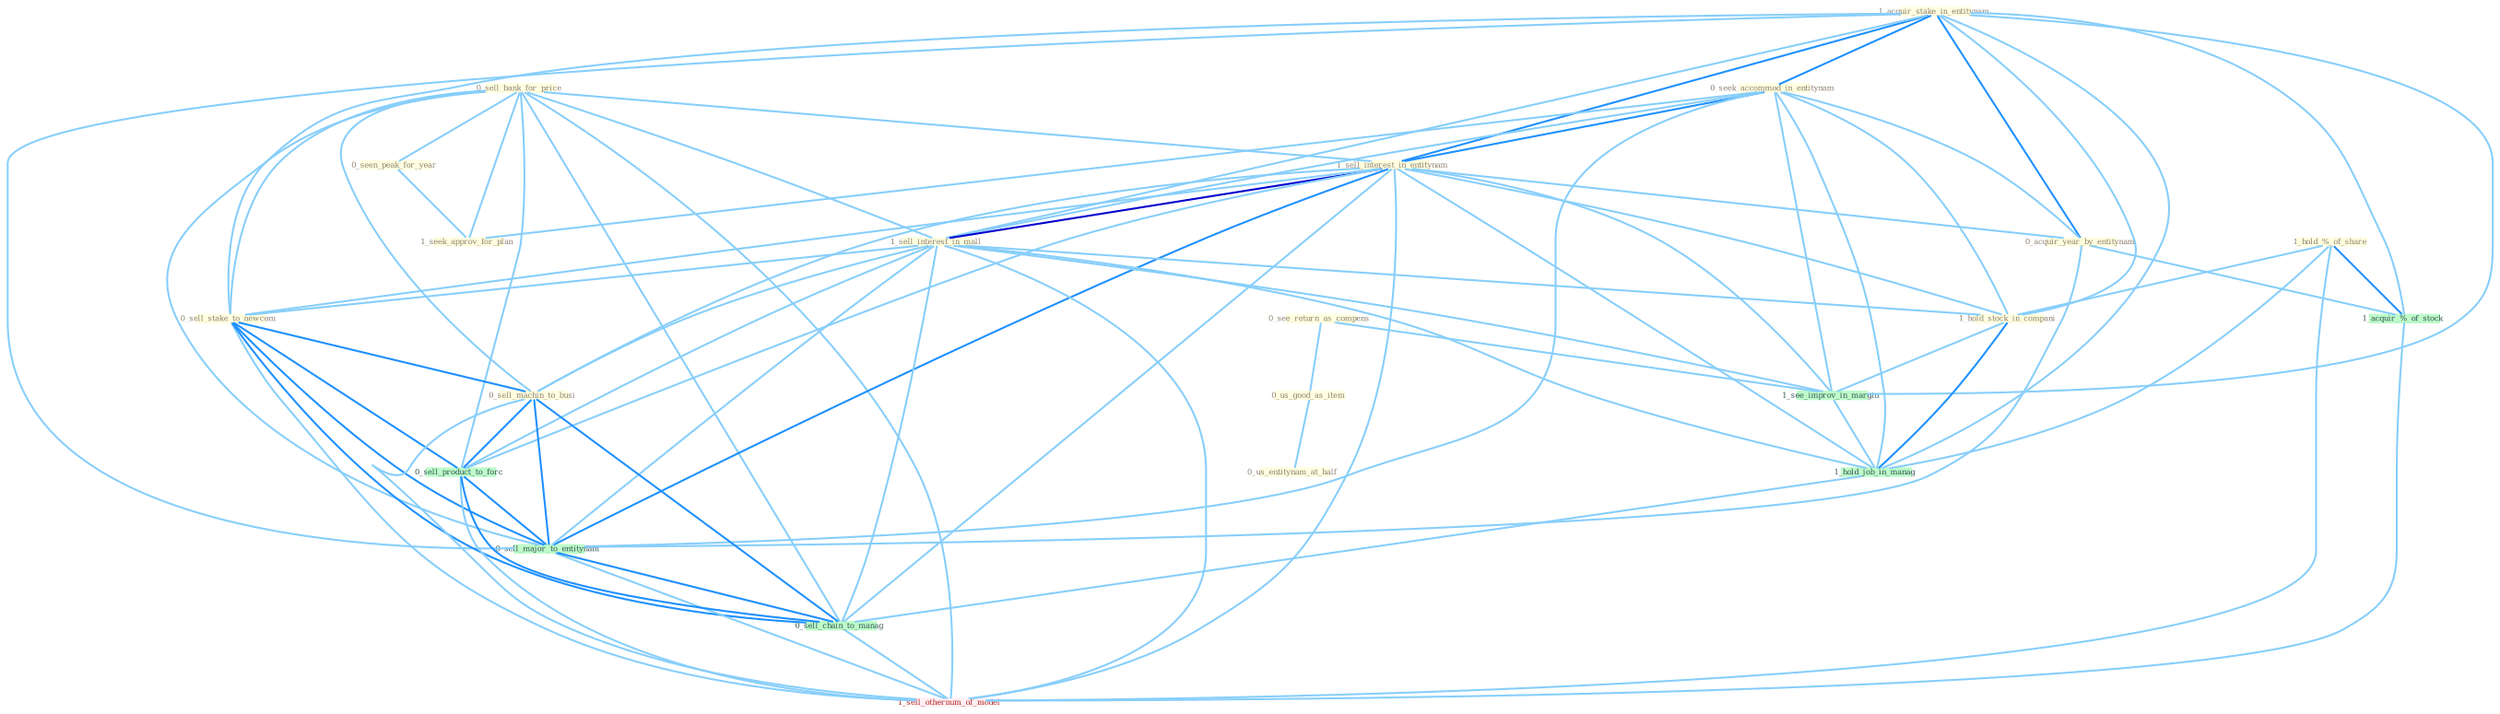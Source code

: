 Graph G{ 
    node
    [shape=polygon,style=filled,width=.5,height=.06,color="#BDFCC9",fixedsize=true,fontsize=4,
    fontcolor="#2f4f4f"];
    {node
    [color="#ffffe0", fontcolor="#8b7d6b"] "0_see_return_as_compens " "1_acquir_stake_in_entitynam " "1_hold_%_of_share " "0_sell_bank_for_price " "0_seek_accommod_in_entitynam " "0_seen_peak_for_year " "1_sell_interest_in_entitynam " "1_seek_approv_for_plan " "1_sell_interest_in_mall " "0_us_good_as_item " "0_us_entitynam_at_half " "0_sell_stake_to_newcom " "0_acquir_year_by_entitynam " "1_hold_stock_in_compani " "0_sell_machin_to_busi "}
{node [color="#fff0f5", fontcolor="#b22222"] "1_sell_othernum_of_model "}
edge [color="#B0E2FF"];

	"0_see_return_as_compens " -- "0_us_good_as_item " [w="1", color="#87cefa" ];
	"0_see_return_as_compens " -- "1_see_improv_in_margin " [w="1", color="#87cefa" ];
	"1_acquir_stake_in_entitynam " -- "0_seek_accommod_in_entitynam " [w="2", color="#1e90ff" , len=0.8];
	"1_acquir_stake_in_entitynam " -- "1_sell_interest_in_entitynam " [w="2", color="#1e90ff" , len=0.8];
	"1_acquir_stake_in_entitynam " -- "1_sell_interest_in_mall " [w="1", color="#87cefa" ];
	"1_acquir_stake_in_entitynam " -- "0_sell_stake_to_newcom " [w="1", color="#87cefa" ];
	"1_acquir_stake_in_entitynam " -- "0_acquir_year_by_entitynam " [w="2", color="#1e90ff" , len=0.8];
	"1_acquir_stake_in_entitynam " -- "1_hold_stock_in_compani " [w="1", color="#87cefa" ];
	"1_acquir_stake_in_entitynam " -- "1_see_improv_in_margin " [w="1", color="#87cefa" ];
	"1_acquir_stake_in_entitynam " -- "1_acquir_%_of_stock " [w="1", color="#87cefa" ];
	"1_acquir_stake_in_entitynam " -- "1_hold_job_in_manag " [w="1", color="#87cefa" ];
	"1_acquir_stake_in_entitynam " -- "0_sell_major_to_entitynam " [w="1", color="#87cefa" ];
	"1_hold_%_of_share " -- "1_hold_stock_in_compani " [w="1", color="#87cefa" ];
	"1_hold_%_of_share " -- "1_acquir_%_of_stock " [w="2", color="#1e90ff" , len=0.8];
	"1_hold_%_of_share " -- "1_hold_job_in_manag " [w="1", color="#87cefa" ];
	"1_hold_%_of_share " -- "1_sell_othernum_of_model " [w="1", color="#87cefa" ];
	"0_sell_bank_for_price " -- "0_seen_peak_for_year " [w="1", color="#87cefa" ];
	"0_sell_bank_for_price " -- "1_sell_interest_in_entitynam " [w="1", color="#87cefa" ];
	"0_sell_bank_for_price " -- "1_seek_approv_for_plan " [w="1", color="#87cefa" ];
	"0_sell_bank_for_price " -- "1_sell_interest_in_mall " [w="1", color="#87cefa" ];
	"0_sell_bank_for_price " -- "0_sell_stake_to_newcom " [w="1", color="#87cefa" ];
	"0_sell_bank_for_price " -- "0_sell_machin_to_busi " [w="1", color="#87cefa" ];
	"0_sell_bank_for_price " -- "0_sell_product_to_forc " [w="1", color="#87cefa" ];
	"0_sell_bank_for_price " -- "0_sell_major_to_entitynam " [w="1", color="#87cefa" ];
	"0_sell_bank_for_price " -- "0_sell_chain_to_manag " [w="1", color="#87cefa" ];
	"0_sell_bank_for_price " -- "1_sell_othernum_of_model " [w="1", color="#87cefa" ];
	"0_seek_accommod_in_entitynam " -- "1_sell_interest_in_entitynam " [w="2", color="#1e90ff" , len=0.8];
	"0_seek_accommod_in_entitynam " -- "1_seek_approv_for_plan " [w="1", color="#87cefa" ];
	"0_seek_accommod_in_entitynam " -- "1_sell_interest_in_mall " [w="1", color="#87cefa" ];
	"0_seek_accommod_in_entitynam " -- "0_acquir_year_by_entitynam " [w="1", color="#87cefa" ];
	"0_seek_accommod_in_entitynam " -- "1_hold_stock_in_compani " [w="1", color="#87cefa" ];
	"0_seek_accommod_in_entitynam " -- "1_see_improv_in_margin " [w="1", color="#87cefa" ];
	"0_seek_accommod_in_entitynam " -- "1_hold_job_in_manag " [w="1", color="#87cefa" ];
	"0_seek_accommod_in_entitynam " -- "0_sell_major_to_entitynam " [w="1", color="#87cefa" ];
	"0_seen_peak_for_year " -- "1_seek_approv_for_plan " [w="1", color="#87cefa" ];
	"1_sell_interest_in_entitynam " -- "1_sell_interest_in_mall " [w="3", color="#0000cd" , len=0.6];
	"1_sell_interest_in_entitynam " -- "0_sell_stake_to_newcom " [w="1", color="#87cefa" ];
	"1_sell_interest_in_entitynam " -- "0_acquir_year_by_entitynam " [w="1", color="#87cefa" ];
	"1_sell_interest_in_entitynam " -- "1_hold_stock_in_compani " [w="1", color="#87cefa" ];
	"1_sell_interest_in_entitynam " -- "0_sell_machin_to_busi " [w="1", color="#87cefa" ];
	"1_sell_interest_in_entitynam " -- "1_see_improv_in_margin " [w="1", color="#87cefa" ];
	"1_sell_interest_in_entitynam " -- "1_hold_job_in_manag " [w="1", color="#87cefa" ];
	"1_sell_interest_in_entitynam " -- "0_sell_product_to_forc " [w="1", color="#87cefa" ];
	"1_sell_interest_in_entitynam " -- "0_sell_major_to_entitynam " [w="2", color="#1e90ff" , len=0.8];
	"1_sell_interest_in_entitynam " -- "0_sell_chain_to_manag " [w="1", color="#87cefa" ];
	"1_sell_interest_in_entitynam " -- "1_sell_othernum_of_model " [w="1", color="#87cefa" ];
	"1_sell_interest_in_mall " -- "0_sell_stake_to_newcom " [w="1", color="#87cefa" ];
	"1_sell_interest_in_mall " -- "1_hold_stock_in_compani " [w="1", color="#87cefa" ];
	"1_sell_interest_in_mall " -- "0_sell_machin_to_busi " [w="1", color="#87cefa" ];
	"1_sell_interest_in_mall " -- "1_see_improv_in_margin " [w="1", color="#87cefa" ];
	"1_sell_interest_in_mall " -- "1_hold_job_in_manag " [w="1", color="#87cefa" ];
	"1_sell_interest_in_mall " -- "0_sell_product_to_forc " [w="1", color="#87cefa" ];
	"1_sell_interest_in_mall " -- "0_sell_major_to_entitynam " [w="1", color="#87cefa" ];
	"1_sell_interest_in_mall " -- "0_sell_chain_to_manag " [w="1", color="#87cefa" ];
	"1_sell_interest_in_mall " -- "1_sell_othernum_of_model " [w="1", color="#87cefa" ];
	"0_us_good_as_item " -- "0_us_entitynam_at_half " [w="1", color="#87cefa" ];
	"0_sell_stake_to_newcom " -- "0_sell_machin_to_busi " [w="2", color="#1e90ff" , len=0.8];
	"0_sell_stake_to_newcom " -- "0_sell_product_to_forc " [w="2", color="#1e90ff" , len=0.8];
	"0_sell_stake_to_newcom " -- "0_sell_major_to_entitynam " [w="2", color="#1e90ff" , len=0.8];
	"0_sell_stake_to_newcom " -- "0_sell_chain_to_manag " [w="2", color="#1e90ff" , len=0.8];
	"0_sell_stake_to_newcom " -- "1_sell_othernum_of_model " [w="1", color="#87cefa" ];
	"0_acquir_year_by_entitynam " -- "1_acquir_%_of_stock " [w="1", color="#87cefa" ];
	"0_acquir_year_by_entitynam " -- "0_sell_major_to_entitynam " [w="1", color="#87cefa" ];
	"1_hold_stock_in_compani " -- "1_see_improv_in_margin " [w="1", color="#87cefa" ];
	"1_hold_stock_in_compani " -- "1_hold_job_in_manag " [w="2", color="#1e90ff" , len=0.8];
	"0_sell_machin_to_busi " -- "0_sell_product_to_forc " [w="2", color="#1e90ff" , len=0.8];
	"0_sell_machin_to_busi " -- "0_sell_major_to_entitynam " [w="2", color="#1e90ff" , len=0.8];
	"0_sell_machin_to_busi " -- "0_sell_chain_to_manag " [w="2", color="#1e90ff" , len=0.8];
	"0_sell_machin_to_busi " -- "1_sell_othernum_of_model " [w="1", color="#87cefa" ];
	"1_see_improv_in_margin " -- "1_hold_job_in_manag " [w="1", color="#87cefa" ];
	"1_acquir_%_of_stock " -- "1_sell_othernum_of_model " [w="1", color="#87cefa" ];
	"1_hold_job_in_manag " -- "0_sell_chain_to_manag " [w="1", color="#87cefa" ];
	"0_sell_product_to_forc " -- "0_sell_major_to_entitynam " [w="2", color="#1e90ff" , len=0.8];
	"0_sell_product_to_forc " -- "0_sell_chain_to_manag " [w="2", color="#1e90ff" , len=0.8];
	"0_sell_product_to_forc " -- "1_sell_othernum_of_model " [w="1", color="#87cefa" ];
	"0_sell_major_to_entitynam " -- "0_sell_chain_to_manag " [w="2", color="#1e90ff" , len=0.8];
	"0_sell_major_to_entitynam " -- "1_sell_othernum_of_model " [w="1", color="#87cefa" ];
	"0_sell_chain_to_manag " -- "1_sell_othernum_of_model " [w="1", color="#87cefa" ];
}